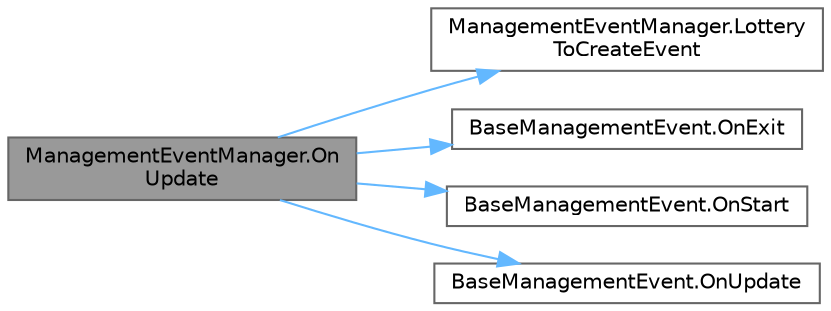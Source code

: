 digraph "ManagementEventManager.OnUpdate"
{
 // LATEX_PDF_SIZE
  bgcolor="transparent";
  edge [fontname=Helvetica,fontsize=10,labelfontname=Helvetica,labelfontsize=10];
  node [fontname=Helvetica,fontsize=10,shape=box,height=0.2,width=0.4];
  rankdir="LR";
  Node1 [id="Node000001",label="ManagementEventManager.On\lUpdate",height=0.2,width=0.4,color="gray40", fillcolor="grey60", style="filled", fontcolor="black",tooltip=" "];
  Node1 -> Node2 [id="edge5_Node000001_Node000002",color="steelblue1",style="solid",tooltip=" "];
  Node2 [id="Node000002",label="ManagementEventManager.Lottery\lToCreateEvent",height=0.2,width=0.4,color="grey40", fillcolor="white", style="filled",URL="$class_management_event_manager.html#a3700e9d3f69bec7c9e66dc9d20f68aac",tooltip=" "];
  Node1 -> Node3 [id="edge6_Node000001_Node000003",color="steelblue1",style="solid",tooltip=" "];
  Node3 [id="Node000003",label="BaseManagementEvent.OnExit",height=0.2,width=0.4,color="grey40", fillcolor="white", style="filled",URL="$class_base_management_event.html#a65ce363f68367e960a5e96256485e959",tooltip=" "];
  Node1 -> Node4 [id="edge7_Node000001_Node000004",color="steelblue1",style="solid",tooltip=" "];
  Node4 [id="Node000004",label="BaseManagementEvent.OnStart",height=0.2,width=0.4,color="grey40", fillcolor="white", style="filled",URL="$class_base_management_event.html#a8bc6e5f52467ea34617a687ff5f1e660",tooltip=" "];
  Node1 -> Node5 [id="edge8_Node000001_Node000005",color="steelblue1",style="solid",tooltip=" "];
  Node5 [id="Node000005",label="BaseManagementEvent.OnUpdate",height=0.2,width=0.4,color="grey40", fillcolor="white", style="filled",URL="$class_base_management_event.html#ae99b77f2df91268543183fc5db54cd20",tooltip=" "];
}
